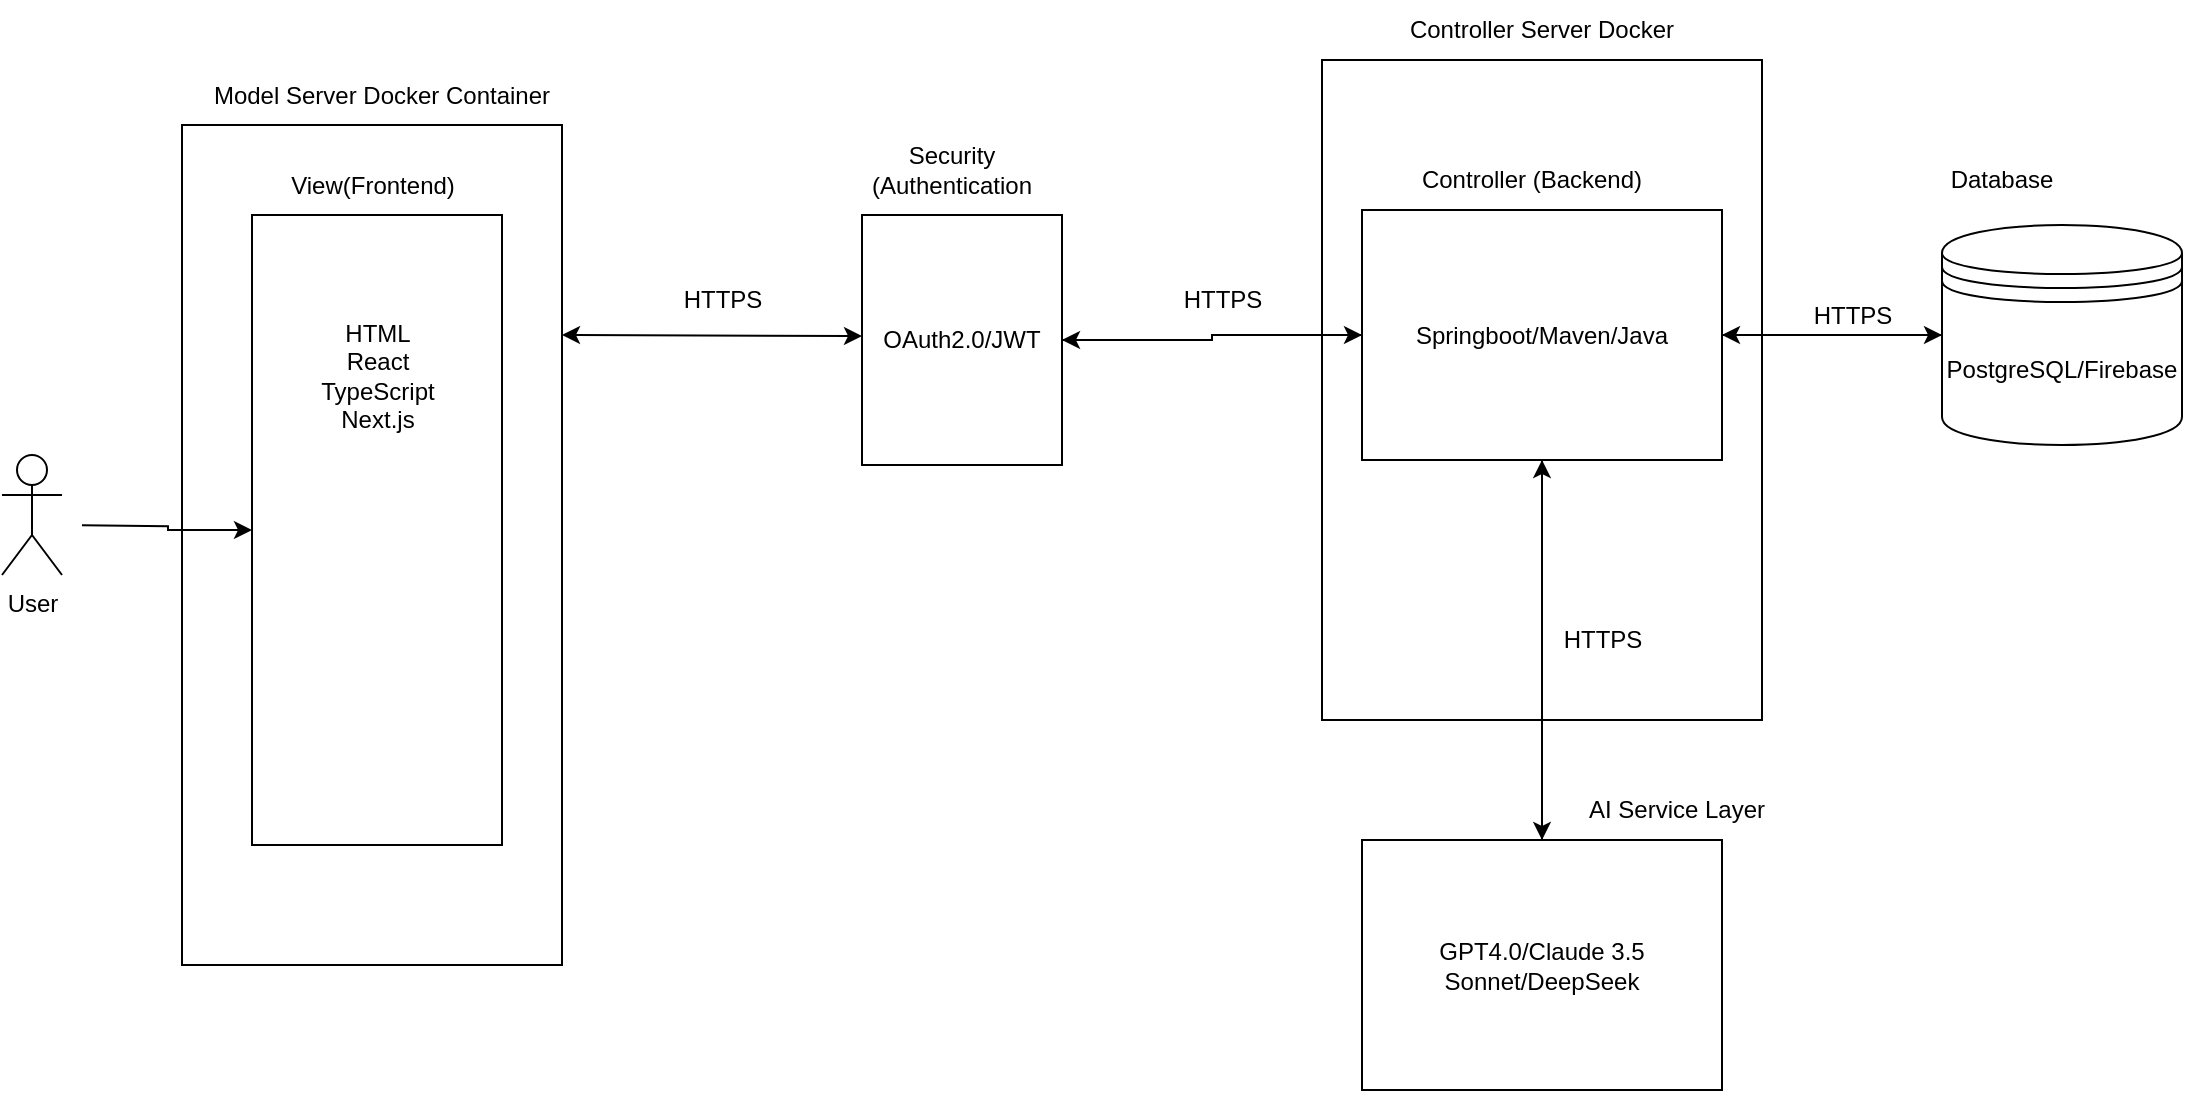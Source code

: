 <mxfile version="26.0.15">
  <diagram name="Page-1" id="Q-4Uzgtc14UV0sB4zwts">
    <mxGraphModel dx="2146" dy="2642" grid="1" gridSize="10" guides="1" tooltips="1" connect="1" arrows="1" fold="1" page="1" pageScale="1" pageWidth="850" pageHeight="1100" math="0" shadow="0">
      <root>
        <mxCell id="0" />
        <mxCell id="1" parent="0" />
        <mxCell id="Un5pVBV7CyqhJL8YF-09-51" value="" style="rounded=0;whiteSpace=wrap;html=1;" vertex="1" parent="1">
          <mxGeometry x="620" y="5" width="220" height="330" as="geometry" />
        </mxCell>
        <mxCell id="Un5pVBV7CyqhJL8YF-09-49" value="" style="rounded=0;whiteSpace=wrap;html=1;" vertex="1" parent="1">
          <mxGeometry x="50" y="37.5" width="190" height="420" as="geometry" />
        </mxCell>
        <mxCell id="Un5pVBV7CyqhJL8YF-09-2" value="&lt;span style=&quot;color: rgba(0, 0, 0, 0); font-family: monospace; font-size: 0px; text-align: start; text-wrap-mode: nowrap;&quot;&gt;%3CmxGraphModel%3E%3Croot%3E%3CmxCell%20id%3D%220%22%2F%3E%3CmxCell%20id%3D%221%22%20parent%3D%220%22%2F%3E%3CmxCell%20id%3D%222%22%20value%3D%22%26lt%3Bdiv%26gt%3BHTML%26lt%3B%2Fdiv%26gt%3B%26lt%3Bdiv%26gt%3BReact%26lt%3Bbr%26gt%3BTypeScript%26lt%3B%2Fdiv%26gt%3B%26lt%3Bdiv%26gt%3BNext.js%26lt%3B%2Fdiv%26gt%3B%22%20style%3D%22rounded%3D0%3BwhiteSpace%3Dwrap%3Bhtml%3D1%3B%22%20vertex%3D%221%22%20parent%3D%221%22%3E%3CmxGeometry%20x%3D%22195%22%20y%3D%22265%22%20width%3D%22120%22%20height%3D%2260%22%20as%3D%22geometry%22%2F%3E%3C%2FmxCell%3E%3C%2Froot%3E%3C%2FmxGraphModel%3E3CmxGraphModel%3E%3Croot%3E%3CmxCell%20id%3D%220%22%2F%3E%3CmxCell%20id%3D%221%22%20parent%3D%220%22%2F%3E%3CmxCell%20id%3D%222%22%20value%3D%22%26lt%3Bdiv%26gt%3BHTML%26lt%3B%2Fdiv%26gt%3B%26lt%3Bdiv%26gt%3BReact%26lt%3Bbr%26gt%3BTypeScript%26lt%3B%2Fdiv%26gt%3B%26lt%3Bdiv%26gt%3BNext.js%26lt%3B%2Fdiv%26gt%3B%22%20style%3D%22rounded%3D0%3BwhiteSpace%3Dwrap%3Bhtml%3D1%3B%22%20vertex%3D%221%22%20parent%3D%221%22%3E%3CmxGeometry%20x%3D%22195%22%20y%3D%22265%22%20width%3D%22120%22%20height%3D%2260%22%20as%3D%22geometry%22%2F%3E%3C%2FmxCell%3E%3C%2Froot%3E%3C%2FmxGraphModel%3E&lt;/span&gt;" style="rounded=0;whiteSpace=wrap;html=1;" vertex="1" parent="1">
          <mxGeometry x="85" y="82.5" width="125" height="315" as="geometry" />
        </mxCell>
        <mxCell id="Un5pVBV7CyqhJL8YF-09-7" value="" style="edgeStyle=orthogonalEdgeStyle;rounded=0;orthogonalLoop=1;jettySize=auto;html=1;" edge="1" parent="1" target="Un5pVBV7CyqhJL8YF-09-2">
          <mxGeometry relative="1" as="geometry">
            <mxPoint x="-2.274e-13" y="237.571" as="sourcePoint" />
          </mxGeometry>
        </mxCell>
        <mxCell id="Un5pVBV7CyqhJL8YF-09-12" value="HTTPS" style="text;html=1;align=center;verticalAlign=middle;resizable=0;points=[];autosize=1;strokeColor=none;fillColor=none;" vertex="1" parent="1">
          <mxGeometry x="290" y="110" width="60" height="30" as="geometry" />
        </mxCell>
        <mxCell id="Un5pVBV7CyqhJL8YF-09-13" value="View(Frontend)" style="text;html=1;align=center;verticalAlign=middle;resizable=0;points=[];autosize=1;strokeColor=none;fillColor=none;" vertex="1" parent="1">
          <mxGeometry x="90" y="52.5" width="110" height="30" as="geometry" />
        </mxCell>
        <mxCell id="Un5pVBV7CyqhJL8YF-09-14" value="&lt;div&gt;HTML&lt;/div&gt;&lt;div&gt;React&lt;br&gt;TypeScript&lt;/div&gt;&lt;div&gt;Next.js&lt;/div&gt;" style="text;html=1;align=center;verticalAlign=middle;whiteSpace=wrap;rounded=0;" vertex="1" parent="1">
          <mxGeometry x="117.5" y="147.5" width="60" height="30" as="geometry" />
        </mxCell>
        <mxCell id="Un5pVBV7CyqhJL8YF-09-23" style="edgeStyle=orthogonalEdgeStyle;rounded=0;orthogonalLoop=1;jettySize=auto;html=1;" edge="1" parent="1" source="Un5pVBV7CyqhJL8YF-09-16" target="Un5pVBV7CyqhJL8YF-09-20">
          <mxGeometry relative="1" as="geometry" />
        </mxCell>
        <mxCell id="Un5pVBV7CyqhJL8YF-09-34" style="edgeStyle=orthogonalEdgeStyle;rounded=0;orthogonalLoop=1;jettySize=auto;html=1;entryX=1;entryY=0.5;entryDx=0;entryDy=0;" edge="1" parent="1" source="Un5pVBV7CyqhJL8YF-09-16" target="Un5pVBV7CyqhJL8YF-09-21">
          <mxGeometry relative="1" as="geometry" />
        </mxCell>
        <mxCell id="Un5pVBV7CyqhJL8YF-09-46" style="edgeStyle=orthogonalEdgeStyle;rounded=0;orthogonalLoop=1;jettySize=auto;html=1;" edge="1" parent="1" source="Un5pVBV7CyqhJL8YF-09-16" target="Un5pVBV7CyqhJL8YF-09-45">
          <mxGeometry relative="1" as="geometry" />
        </mxCell>
        <mxCell id="Un5pVBV7CyqhJL8YF-09-16" value="Springboot/Maven/Java" style="rounded=0;whiteSpace=wrap;html=1;" vertex="1" parent="1">
          <mxGeometry x="640" y="80" width="180" height="125" as="geometry" />
        </mxCell>
        <mxCell id="Un5pVBV7CyqhJL8YF-09-19" value="Controller (Backend)" style="text;html=1;align=center;verticalAlign=middle;whiteSpace=wrap;rounded=0;" vertex="1" parent="1">
          <mxGeometry x="660" y="50" width="130" height="30" as="geometry" />
        </mxCell>
        <mxCell id="Un5pVBV7CyqhJL8YF-09-35" style="edgeStyle=orthogonalEdgeStyle;rounded=0;orthogonalLoop=1;jettySize=auto;html=1;entryX=0.5;entryY=1;entryDx=0;entryDy=0;" edge="1" parent="1" source="Un5pVBV7CyqhJL8YF-09-20" target="Un5pVBV7CyqhJL8YF-09-16">
          <mxGeometry relative="1" as="geometry" />
        </mxCell>
        <mxCell id="Un5pVBV7CyqhJL8YF-09-20" value="GPT4.0/Claude 3.5 Sonnet/DeepSeek" style="rounded=0;whiteSpace=wrap;html=1;" vertex="1" parent="1">
          <mxGeometry x="640" y="395" width="180" height="125" as="geometry" />
        </mxCell>
        <mxCell id="Un5pVBV7CyqhJL8YF-09-31" value="" style="edgeStyle=orthogonalEdgeStyle;rounded=0;orthogonalLoop=1;jettySize=auto;html=1;" edge="1" parent="1" source="Un5pVBV7CyqhJL8YF-09-21" target="Un5pVBV7CyqhJL8YF-09-16">
          <mxGeometry relative="1" as="geometry" />
        </mxCell>
        <mxCell id="Un5pVBV7CyqhJL8YF-09-21" value="OAuth2.0/JWT" style="rounded=0;whiteSpace=wrap;html=1;" vertex="1" parent="1">
          <mxGeometry x="390" y="82.5" width="100" height="125" as="geometry" />
        </mxCell>
        <mxCell id="Un5pVBV7CyqhJL8YF-09-22" value="AI Service Layer" style="text;html=1;align=center;verticalAlign=middle;whiteSpace=wrap;rounded=0;" vertex="1" parent="1">
          <mxGeometry x="740" y="365" width="115" height="30" as="geometry" />
        </mxCell>
        <mxCell id="Un5pVBV7CyqhJL8YF-09-25" value="User" style="shape=umlActor;verticalLabelPosition=bottom;verticalAlign=top;html=1;outlineConnect=0;" vertex="1" parent="1">
          <mxGeometry x="-40" y="202.5" width="30" height="60" as="geometry" />
        </mxCell>
        <mxCell id="Un5pVBV7CyqhJL8YF-09-30" value="Security (Authentication" style="text;html=1;align=center;verticalAlign=middle;whiteSpace=wrap;rounded=0;" vertex="1" parent="1">
          <mxGeometry x="390" y="45" width="90" height="30" as="geometry" />
        </mxCell>
        <mxCell id="Un5pVBV7CyqhJL8YF-09-44" value="" style="endArrow=classic;startArrow=classic;html=1;rounded=0;exitX=1;exitY=0.25;exitDx=0;exitDy=0;" edge="1" parent="1" source="Un5pVBV7CyqhJL8YF-09-49">
          <mxGeometry width="50" height="50" relative="1" as="geometry">
            <mxPoint x="320" y="139" as="sourcePoint" />
            <mxPoint x="390" y="143" as="targetPoint" />
            <Array as="points" />
          </mxGeometry>
        </mxCell>
        <mxCell id="Un5pVBV7CyqhJL8YF-09-47" style="edgeStyle=orthogonalEdgeStyle;rounded=0;orthogonalLoop=1;jettySize=auto;html=1;" edge="1" parent="1" source="Un5pVBV7CyqhJL8YF-09-45" target="Un5pVBV7CyqhJL8YF-09-16">
          <mxGeometry relative="1" as="geometry" />
        </mxCell>
        <mxCell id="Un5pVBV7CyqhJL8YF-09-45" value="PostgreSQL/Firebase" style="shape=datastore;whiteSpace=wrap;html=1;" vertex="1" parent="1">
          <mxGeometry x="930" y="87.5" width="120" height="110" as="geometry" />
        </mxCell>
        <mxCell id="Un5pVBV7CyqhJL8YF-09-48" value="Database" style="text;html=1;align=center;verticalAlign=middle;whiteSpace=wrap;rounded=0;" vertex="1" parent="1">
          <mxGeometry x="930" y="50" width="60" height="30" as="geometry" />
        </mxCell>
        <mxCell id="Un5pVBV7CyqhJL8YF-09-50" value="Controller Server Docker" style="text;html=1;align=center;verticalAlign=middle;whiteSpace=wrap;rounded=0;" vertex="1" parent="1">
          <mxGeometry x="660" y="-25" width="140" height="30" as="geometry" />
        </mxCell>
        <mxCell id="Un5pVBV7CyqhJL8YF-09-52" value="Model Server Docker Container" style="text;html=1;align=center;verticalAlign=middle;whiteSpace=wrap;rounded=0;" vertex="1" parent="1">
          <mxGeometry x="50" y="7.5" width="200" height="30" as="geometry" />
        </mxCell>
        <mxCell id="Un5pVBV7CyqhJL8YF-09-55" value="HTTPS" style="text;html=1;align=center;verticalAlign=middle;resizable=0;points=[];autosize=1;strokeColor=none;fillColor=none;" vertex="1" parent="1">
          <mxGeometry x="540" y="110" width="60" height="30" as="geometry" />
        </mxCell>
        <mxCell id="Un5pVBV7CyqhJL8YF-09-56" value="HTTPS" style="text;html=1;align=center;verticalAlign=middle;resizable=0;points=[];autosize=1;strokeColor=none;fillColor=none;" vertex="1" parent="1">
          <mxGeometry x="730" y="280" width="60" height="30" as="geometry" />
        </mxCell>
        <mxCell id="Un5pVBV7CyqhJL8YF-09-57" value="HTTPS" style="text;html=1;align=center;verticalAlign=middle;resizable=0;points=[];autosize=1;strokeColor=none;fillColor=none;" vertex="1" parent="1">
          <mxGeometry x="855" y="117.5" width="60" height="30" as="geometry" />
        </mxCell>
      </root>
    </mxGraphModel>
  </diagram>
</mxfile>
